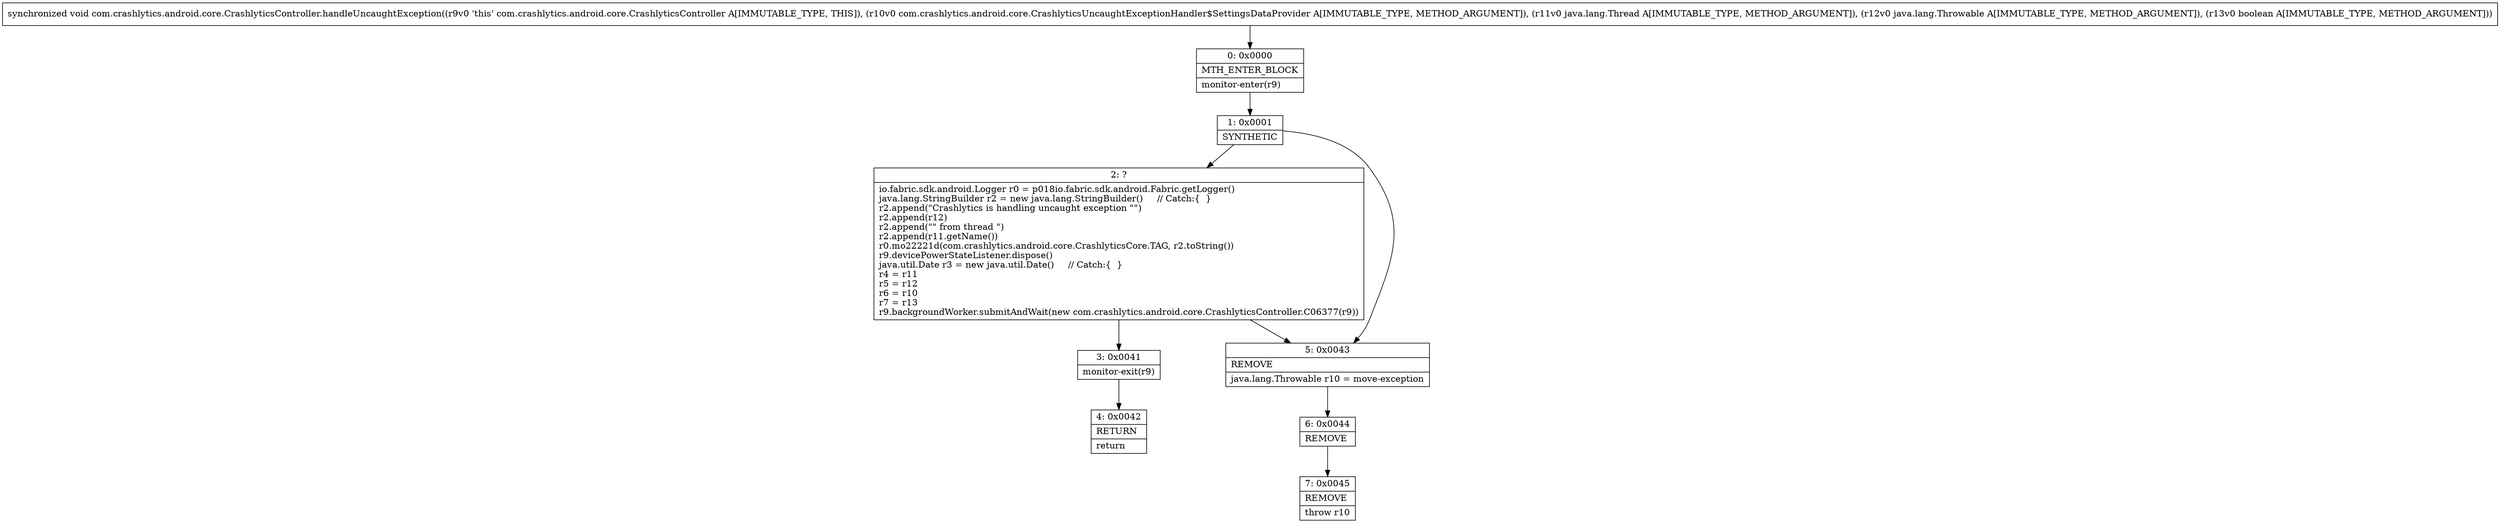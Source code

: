 digraph "CFG forcom.crashlytics.android.core.CrashlyticsController.handleUncaughtException(Lcom\/crashlytics\/android\/core\/CrashlyticsUncaughtExceptionHandler$SettingsDataProvider;Ljava\/lang\/Thread;Ljava\/lang\/Throwable;Z)V" {
Node_0 [shape=record,label="{0\:\ 0x0000|MTH_ENTER_BLOCK\l|monitor\-enter(r9)\l}"];
Node_1 [shape=record,label="{1\:\ 0x0001|SYNTHETIC\l}"];
Node_2 [shape=record,label="{2\:\ ?|io.fabric.sdk.android.Logger r0 = p018io.fabric.sdk.android.Fabric.getLogger()\ljava.lang.StringBuilder r2 = new java.lang.StringBuilder()     \/\/ Catch:\{  \}\lr2.append(\"Crashlytics is handling uncaught exception \"\")\lr2.append(r12)\lr2.append(\"\" from thread \")\lr2.append(r11.getName())\lr0.mo22221d(com.crashlytics.android.core.CrashlyticsCore.TAG, r2.toString())\lr9.devicePowerStateListener.dispose()\ljava.util.Date r3 = new java.util.Date()     \/\/ Catch:\{  \}\lr4 = r11\lr5 = r12\lr6 = r10\lr7 = r13\lr9.backgroundWorker.submitAndWait(new com.crashlytics.android.core.CrashlyticsController.C06377(r9))\l}"];
Node_3 [shape=record,label="{3\:\ 0x0041|monitor\-exit(r9)\l}"];
Node_4 [shape=record,label="{4\:\ 0x0042|RETURN\l|return\l}"];
Node_5 [shape=record,label="{5\:\ 0x0043|REMOVE\l|java.lang.Throwable r10 = move\-exception\l}"];
Node_6 [shape=record,label="{6\:\ 0x0044|REMOVE\l}"];
Node_7 [shape=record,label="{7\:\ 0x0045|REMOVE\l|throw r10\l}"];
MethodNode[shape=record,label="{synchronized void com.crashlytics.android.core.CrashlyticsController.handleUncaughtException((r9v0 'this' com.crashlytics.android.core.CrashlyticsController A[IMMUTABLE_TYPE, THIS]), (r10v0 com.crashlytics.android.core.CrashlyticsUncaughtExceptionHandler$SettingsDataProvider A[IMMUTABLE_TYPE, METHOD_ARGUMENT]), (r11v0 java.lang.Thread A[IMMUTABLE_TYPE, METHOD_ARGUMENT]), (r12v0 java.lang.Throwable A[IMMUTABLE_TYPE, METHOD_ARGUMENT]), (r13v0 boolean A[IMMUTABLE_TYPE, METHOD_ARGUMENT])) }"];
MethodNode -> Node_0;
Node_0 -> Node_1;
Node_1 -> Node_2;
Node_1 -> Node_5;
Node_2 -> Node_3;
Node_2 -> Node_5;
Node_3 -> Node_4;
Node_5 -> Node_6;
Node_6 -> Node_7;
}

